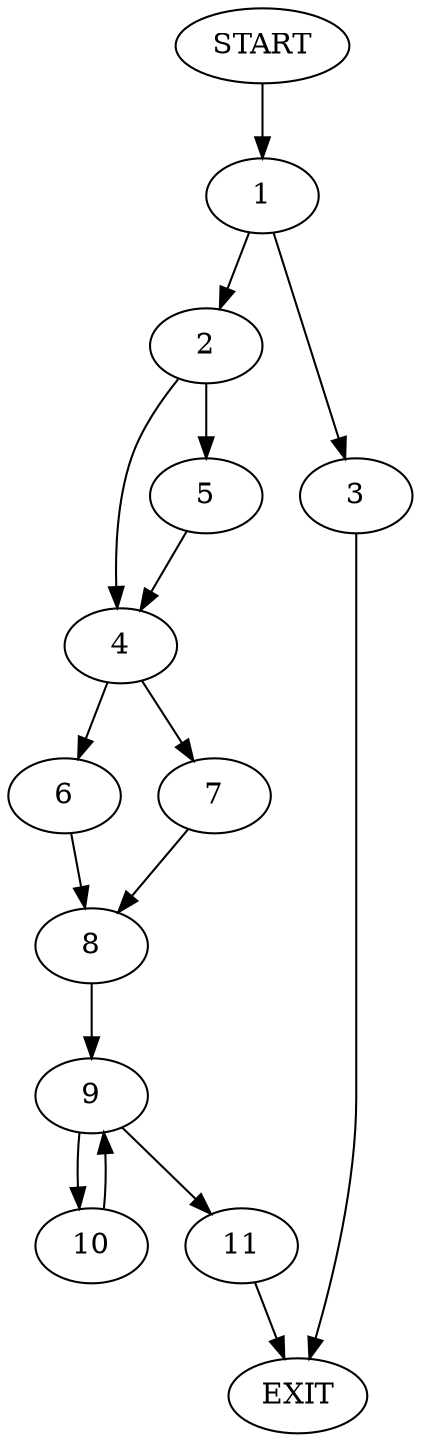 digraph {
0 [label="START"]
12 [label="EXIT"]
0 -> 1
1 -> 2
1 -> 3
2 -> 4
2 -> 5
3 -> 12
4 -> 6
4 -> 7
5 -> 4
6 -> 8
7 -> 8
8 -> 9
9 -> 10
9 -> 11
10 -> 9
11 -> 12
}
